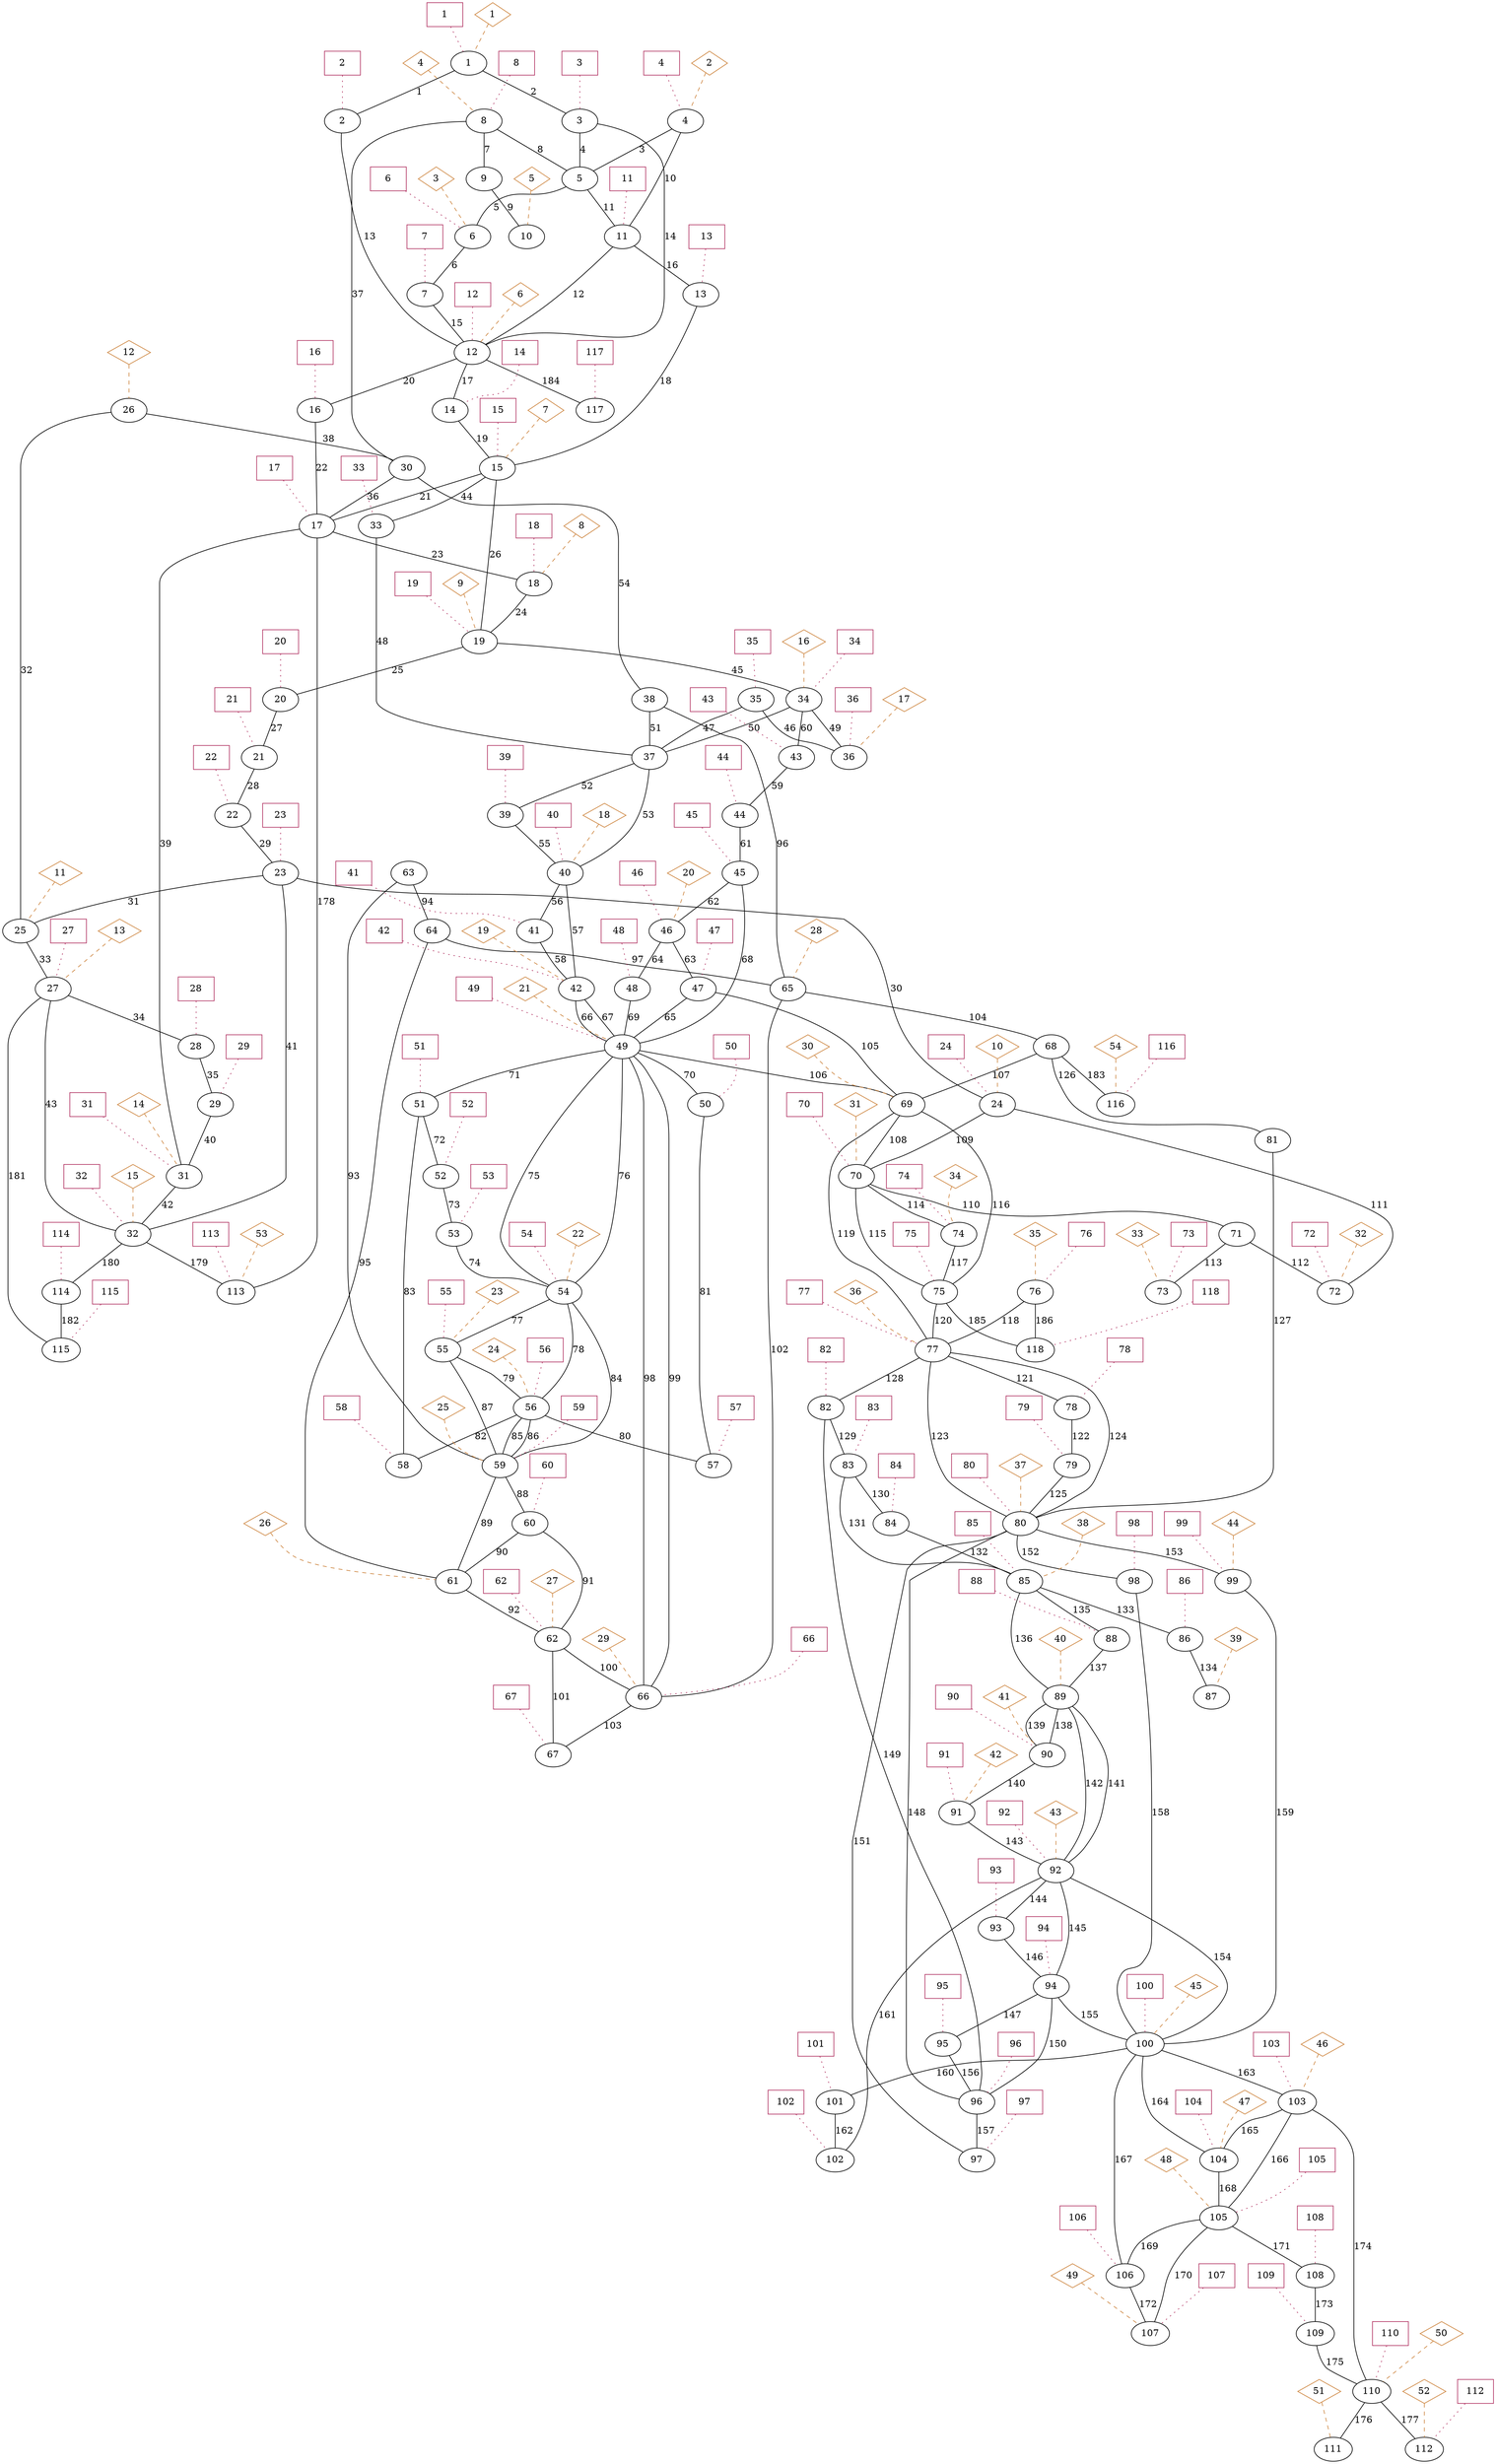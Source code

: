 graph {
  overlap=false
  bus1 [ label="32" ]
  bus2 [ label="29" ]
  bus3 [ label="1" ]
  bus4 [ label="54" ]
  bus5 [ label="78" ]
  bus6 [ label="81" ]
  bus7 [ label="101" ]
  bus8 [ label="2" ]
  bus9 [ label="105" ]
  bus10 [ label="109" ]
  bus11 [ label="74" ]
  bus12 [ label="41" ]
  bus13 [ label="65" ]
  bus14 [ label="51" ]
  bus15 [ label="53" ]
  bus16 [ label="106" ]
  bus17 [ label="27" ]
  bus18 [ label="75" ]
  bus19 [ label="42" ]
  bus20 [ label="33" ]
  bus21 [ label="28" ]
  bus22 [ label="50" ]
  bus23 [ label="52" ]
  bus24 [ label="111" ]
  bus25 [ label="63" ]
  bus26 [ label="115" ]
  bus27 [ label="92" ]
  bus28 [ label="88" ]
  bus29 [ label="93" ]
  bus30 [ label="26" ]
  bus31 [ label="10" ]
  bus32 [ label="77" ]
  bus33 [ label="24" ]
  bus34 [ label="87" ]
  bus35 [ label="117" ]
  bus36 [ label="58" ]
  bus37 [ label="25" ]
  bus38 [ label="114" ]
  bus39 [ label="23" ]
  bus40 [ label="49" ]
  bus41 [ label="59" ]
  bus42 [ label="5" ]
  bus43 [ label="31" ]
  bus44 [ label="89" ]
  bus45 [ label="62" ]
  bus46 [ label="43" ]
  bus47 [ label="90" ]
  bus48 [ label="39" ]
  bus49 [ label="112" ]
  bus50 [ label="34" ]
  bus51 [ label="44" ]
  bus52 [ label="94" ]
  bus53 [ label="55" ]
  bus54 [ label="86" ]
  bus55 [ label="17" ]
  bus56 [ label="99" ]
  bus57 [ label="71" ]
  bus58 [ label="37" ]
  bus59 [ label="47" ]
  bus60 [ label="9" ]
  bus61 [ label="73" ]
  bus62 [ label="82" ]
  bus63 [ label="12" ]
  bus64 [ label="79" ]
  bus65 [ label="20" ]
  bus66 [ label="6" ]
  bus67 [ label="84" ]
  bus68 [ label="80" ]
  bus69 [ label="104" ]
  bus70 [ label="98" ]
  bus71 [ label="113" ]
  bus72 [ label="110" ]
  bus73 [ label="70" ]
  bus74 [ label="14" ]
  bus75 [ label="7" ]
  bus76 [ label="96" ]
  bus77 [ label="57" ]
  bus78 [ label="8" ]
  bus79 [ label="64" ]
  bus80 [ label="19" ]
  bus81 [ label="91" ]
  bus82 [ label="107" ]
  bus83 [ label="102" ]
  bus84 [ label="69" ]
  bus85 [ label="60" ]
  bus86 [ label="97" ]
  bus87 [ label="4" ]
  bus88 [ label="22" ]
  bus89 [ label="11" ]
  bus90 [ label="35" ]
  bus91 [ label="13" ]
  bus92 [ label="15" ]
  bus93 [ label="61" ]
  bus94 [ label="67" ]
  bus95 [ label="108" ]
  bus96 [ label="118" ]
  bus97 [ label="16" ]
  bus98 [ label="100" ]
  bus99 [ label="40" ]
  bus100 [ label="21" ]
  bus101 [ label="38" ]
  bus102 [ label="46" ]
  bus103 [ label="72" ]
  bus104 [ label="83" ]
  bus105 [ label="45" ]
  bus106 [ label="68" ]
  bus107 [ label="56" ]
  bus108 [ label="116" ]
  bus109 [ label="36" ]
  bus110 [ label="66" ]
  bus111 [ label="76" ]
  bus112 [ label="95" ]
  bus113 [ label="85" ]
  bus114 [ label="48" ]
  bus115 [ label="18" ]
  bus116 [ label="103" ]
  bus117 [ label="30" ]
  bus118 [ label="3" ]
  bus1 -- bus71 [ label="179" ]
  bus1 -- bus38 [ label="180" ]
  bus2 -- bus43 [ label="40" ]
  bus3 -- bus8 [ label="1" ]
  bus3 -- bus118 [ label="2" ]
  bus4 -- bus53 [ label="77" ]
  bus4 -- bus107 [ label="78" ]
  bus4 -- bus41 [ label="84" ]
  bus5 -- bus64 [ label="122" ]
  bus6 -- bus68 [ label="127" ]
  bus7 -- bus83 [ label="162" ]
  bus8 -- bus63 [ label="13" ]
  bus9 -- bus95 [ label="171" ]
  bus9 -- bus82 [ label="170" ]
  bus9 -- bus16 [ label="169" ]
  bus10 -- bus72 [ label="175" ]
  bus11 -- bus18 [ label="117" ]
  bus12 -- bus19 [ label="58" ]
  bus13 -- bus110 [ label="102" ]
  bus13 -- bus106 [ label="104" ]
  bus14 -- bus36 [ label="83" ]
  bus14 -- bus23 [ label="72" ]
  bus15 -- bus4 [ label="74" ]
  bus16 -- bus82 [ label="172" ]
  bus17 -- bus1 [ label="43" ]
  bus17 -- bus21 [ label="34" ]
  bus17 -- bus26 [ label="181" ]
  bus18 -- bus32 [ label="120" ]
  bus18 -- bus96 [ label="185" ]
  bus19 -- bus40 [ label="67" ]
  bus19 -- bus40 [ label="66" ]
  bus20 -- bus58 [ label="48" ]
  bus21 -- bus2 [ label="35" ]
  bus22 -- bus77 [ label="81" ]
  bus23 -- bus15 [ label="73" ]
  bus25 -- bus41 [ label="93" ]
  bus25 -- bus79 [ label="94" ]
  bus27 -- bus83 [ label="161" ]
  bus27 -- bus98 [ label="154" ]
  bus27 -- bus29 [ label="144" ]
  bus27 -- bus52 [ label="145" ]
  bus28 -- bus44 [ label="137" ]
  bus29 -- bus52 [ label="146" ]
  bus30 -- bus37 [ label="32" ]
  bus30 -- bus117 [ label="38" ]
  bus32 -- bus68 [ label="123" ]
  bus32 -- bus5 [ label="121" ]
  bus32 -- bus68 [ label="124" ]
  bus32 -- bus62 [ label="128" ]
  bus33 -- bus73 [ label="109" ]
  bus33 -- bus103 [ label="111" ]
  bus37 -- bus17 [ label="33" ]
  bus38 -- bus26 [ label="182" ]
  bus39 -- bus1 [ label="41" ]
  bus39 -- bus33 [ label="30" ]
  bus39 -- bus37 [ label="31" ]
  bus40 -- bus4 [ label="75" ]
  bus40 -- bus4 [ label="76" ]
  bus40 -- bus84 [ label="106" ]
  bus40 -- bus14 [ label="71" ]
  bus40 -- bus110 [ label="98" ]
  bus40 -- bus110 [ label="99" ]
  bus40 -- bus22 [ label="70" ]
  bus41 -- bus85 [ label="88" ]
  bus41 -- bus93 [ label="89" ]
  bus42 -- bus66 [ label="5" ]
  bus42 -- bus89 [ label="11" ]
  bus43 -- bus1 [ label="42" ]
  bus44 -- bus47 [ label="139" ]
  bus44 -- bus27 [ label="142" ]
  bus44 -- bus27 [ label="141" ]
  bus44 -- bus47 [ label="138" ]
  bus45 -- bus94 [ label="101" ]
  bus45 -- bus110 [ label="100" ]
  bus46 -- bus51 [ label="59" ]
  bus47 -- bus81 [ label="140" ]
  bus48 -- bus99 [ label="55" ]
  bus50 -- bus58 [ label="50" ]
  bus50 -- bus109 [ label="49" ]
  bus50 -- bus46 [ label="60" ]
  bus51 -- bus105 [ label="61" ]
  bus52 -- bus112 [ label="147" ]
  bus52 -- bus98 [ label="155" ]
  bus52 -- bus76 [ label="150" ]
  bus53 -- bus41 [ label="87" ]
  bus53 -- bus107 [ label="79" ]
  bus54 -- bus34 [ label="134" ]
  bus55 -- bus115 [ label="23" ]
  bus55 -- bus43 [ label="39" ]
  bus55 -- bus71 [ label="178" ]
  bus56 -- bus98 [ label="159" ]
  bus57 -- bus103 [ label="112" ]
  bus57 -- bus61 [ label="113" ]
  bus58 -- bus99 [ label="53" ]
  bus58 -- bus48 [ label="52" ]
  bus59 -- bus40 [ label="65" ]
  bus59 -- bus84 [ label="105" ]
  bus60 -- bus31 [ label="9" ]
  bus62 -- bus76 [ label="149" ]
  bus62 -- bus104 [ label="129" ]
  bus63 -- bus35 [ label="184" ]
  bus63 -- bus74 [ label="17" ]
  bus63 -- bus97 [ label="20" ]
  bus64 -- bus68 [ label="125" ]
  bus65 -- bus100 [ label="27" ]
  bus66 -- bus75 [ label="6" ]
  bus67 -- bus113 [ label="132" ]
  bus68 -- bus86 [ label="151" ]
  bus68 -- bus70 [ label="152" ]
  bus68 -- bus76 [ label="148" ]
  bus68 -- bus56 [ label="153" ]
  bus69 -- bus9 [ label="168" ]
  bus70 -- bus98 [ label="158" ]
  bus72 -- bus49 [ label="177" ]
  bus72 -- bus24 [ label="176" ]
  bus73 -- bus57 [ label="110" ]
  bus73 -- bus18 [ label="115" ]
  bus73 -- bus11 [ label="114" ]
  bus74 -- bus92 [ label="19" ]
  bus75 -- bus63 [ label="15" ]
  bus76 -- bus86 [ label="157" ]
  bus78 -- bus42 [ label="8" ]
  bus78 -- bus117 [ label="37" ]
  bus78 -- bus60 [ label="7" ]
  bus79 -- bus93 [ label="95" ]
  bus79 -- bus13 [ label="97" ]
  bus80 -- bus50 [ label="45" ]
  bus80 -- bus65 [ label="25" ]
  bus81 -- bus27 [ label="143" ]
  bus84 -- bus73 [ label="108" ]
  bus84 -- bus18 [ label="116" ]
  bus84 -- bus32 [ label="119" ]
  bus85 -- bus93 [ label="90" ]
  bus85 -- bus45 [ label="91" ]
  bus87 -- bus42 [ label="3" ]
  bus87 -- bus89 [ label="10" ]
  bus88 -- bus39 [ label="29" ]
  bus89 -- bus63 [ label="12" ]
  bus89 -- bus91 [ label="16" ]
  bus90 -- bus109 [ label="46" ]
  bus90 -- bus58 [ label="47" ]
  bus91 -- bus92 [ label="18" ]
  bus92 -- bus80 [ label="26" ]
  bus92 -- bus55 [ label="21" ]
  bus92 -- bus20 [ label="44" ]
  bus93 -- bus45 [ label="92" ]
  bus95 -- bus10 [ label="173" ]
  bus97 -- bus55 [ label="22" ]
  bus98 -- bus7 [ label="160" ]
  bus98 -- bus16 [ label="167" ]
  bus98 -- bus69 [ label="164" ]
  bus98 -- bus116 [ label="163" ]
  bus99 -- bus19 [ label="57" ]
  bus99 -- bus12 [ label="56" ]
  bus100 -- bus88 [ label="28" ]
  bus101 -- bus58 [ label="51" ]
  bus101 -- bus13 [ label="96" ]
  bus102 -- bus59 [ label="63" ]
  bus102 -- bus114 [ label="64" ]
  bus104 -- bus113 [ label="131" ]
  bus104 -- bus67 [ label="130" ]
  bus105 -- bus40 [ label="68" ]
  bus105 -- bus102 [ label="62" ]
  bus106 -- bus84 [ label="107" ]
  bus106 -- bus108 [ label="183" ]
  bus106 -- bus6 [ label="126" ]
  bus107 -- bus41 [ label="85" ]
  bus107 -- bus77 [ label="80" ]
  bus107 -- bus41 [ label="86" ]
  bus107 -- bus36 [ label="82" ]
  bus110 -- bus94 [ label="103" ]
  bus111 -- bus96 [ label="186" ]
  bus111 -- bus32 [ label="118" ]
  bus112 -- bus76 [ label="156" ]
  bus113 -- bus28 [ label="135" ]
  bus113 -- bus44 [ label="136" ]
  bus113 -- bus54 [ label="133" ]
  bus114 -- bus40 [ label="69" ]
  bus115 -- bus80 [ label="24" ]
  bus116 -- bus69 [ label="165" ]
  bus116 -- bus72 [ label="174" ]
  bus116 -- bus9 [ label="166" ]
  bus117 -- bus55 [ label="36" ]
  bus117 -- bus101 [ label="54" ]
  bus118 -- bus63 [ label="14" ]
  bus118 -- bus42 [ label="4" ]
  load1 [ shape=box color=maroon label="40" ]
  load1 -- bus99 [ style=dotted color=maroon ]
  load2 [ shape=box color=maroon label="35" ]
  load2 -- bus90 [ style=dotted color=maroon ]
  load3 [ shape=box color=maroon label="1" ]
  load3 -- bus3 [ style=dotted color=maroon ]
  load4 [ shape=box color=maroon label="66" ]
  load4 -- bus110 [ style=dotted color=maroon ]
  load5 [ shape=box color=maroon label="96" ]
  load5 -- bus76 [ style=dotted color=maroon ]
  load6 [ shape=box color=maroon label="99" ]
  load6 -- bus56 [ style=dotted color=maroon ]
  load7 [ shape=box color=maroon label="2" ]
  load7 -- bus8 [ style=dotted color=maroon ]
  load8 [ shape=box color=maroon label="92" ]
  load8 -- bus27 [ style=dotted color=maroon ]
  load9 [ shape=box color=maroon label="49" ]
  load9 -- bus40 [ style=dotted color=maroon ]
  load10 [ shape=box color=maroon label="80" ]
  load10 -- bus68 [ style=dotted color=maroon ]
  load11 [ shape=box color=maroon label="59" ]
  load11 -- bus41 [ style=dotted color=maroon ]
  load12 [ shape=box color=maroon label="62" ]
  load12 -- bus45 [ style=dotted color=maroon ]
  load13 [ shape=box color=maroon label="33" ]
  load13 -- bus20 [ style=dotted color=maroon ]
  load14 [ shape=box color=maroon label="93" ]
  load14 -- bus29 [ style=dotted color=maroon ]
  load15 [ shape=box color=maroon label="50" ]
  load15 -- bus22 [ style=dotted color=maroon ]
  load16 [ shape=box color=maroon label="41" ]
  load16 -- bus12 [ style=dotted color=maroon ]
  load17 [ shape=box color=maroon label="34" ]
  load17 -- bus50 [ style=dotted color=maroon ]
  load18 [ shape=box color=maroon label="58" ]
  load18 -- bus36 [ style=dotted color=maroon ]
  load19 [ shape=box color=maroon label="60" ]
  load19 -- bus85 [ style=dotted color=maroon ]
  load20 [ shape=box color=maroon label="78" ]
  load20 -- bus5 [ style=dotted color=maroon ]
  load21 [ shape=box color=maroon label="110" ]
  load21 -- bus72 [ style=dotted color=maroon ]
  load22 [ shape=box color=maroon label="106" ]
  load22 -- bus16 [ style=dotted color=maroon ]
  load23 [ shape=box color=maroon label="112" ]
  load23 -- bus49 [ style=dotted color=maroon ]
  load24 [ shape=box color=maroon label="32" ]
  load24 -- bus1 [ style=dotted color=maroon ]
  load25 [ shape=box color=maroon label="13" ]
  load25 -- bus91 [ style=dotted color=maroon ]
  load26 [ shape=box color=maroon label="95" ]
  load26 -- bus112 [ style=dotted color=maroon ]
  load27 [ shape=box color=maroon label="29" ]
  load27 -- bus2 [ style=dotted color=maroon ]
  load28 [ shape=box color=maroon label="105" ]
  load28 -- bus9 [ style=dotted color=maroon ]
  load29 [ shape=box color=maroon label="73" ]
  load29 -- bus61 [ style=dotted color=maroon ]
  load30 [ shape=box color=maroon label="31" ]
  load30 -- bus43 [ style=dotted color=maroon ]
  load31 [ shape=box color=maroon label="28" ]
  load31 -- bus21 [ style=dotted color=maroon ]
  load32 [ shape=box color=maroon label="57" ]
  load32 -- bus77 [ style=dotted color=maroon ]
  load33 [ shape=box color=maroon label="74" ]
  load33 -- bus11 [ style=dotted color=maroon ]
  load34 [ shape=box color=maroon label="6" ]
  load34 -- bus66 [ style=dotted color=maroon ]
  load35 [ shape=box color=maroon label="39" ]
  load35 -- bus48 [ style=dotted color=maroon ]
  load36 [ shape=box color=maroon label="107" ]
  load36 -- bus82 [ style=dotted color=maroon ]
  load37 [ shape=box color=maroon label="77" ]
  load37 -- bus32 [ style=dotted color=maroon ]
  load38 [ shape=box color=maroon label="51" ]
  load38 -- bus14 [ style=dotted color=maroon ]
  load39 [ shape=box color=maroon label="108" ]
  load39 -- bus95 [ style=dotted color=maroon ]
  load40 [ shape=box color=maroon label="47" ]
  load40 -- bus59 [ style=dotted color=maroon ]
  load41 [ shape=box color=maroon label="42" ]
  load41 -- bus19 [ style=dotted color=maroon ]
  load42 [ shape=box color=maroon label="52" ]
  load42 -- bus23 [ style=dotted color=maroon ]
  load43 [ shape=box color=maroon label="113" ]
  load43 -- bus71 [ style=dotted color=maroon ]
  load44 [ shape=box color=maroon label="67" ]
  load44 -- bus94 [ style=dotted color=maroon ]
  load45 [ shape=box color=maroon label="104" ]
  load45 -- bus69 [ style=dotted color=maroon ]
  load46 [ shape=box color=maroon label="20" ]
  load46 -- bus65 [ style=dotted color=maroon ]
  load47 [ shape=box color=maroon label="118" ]
  load47 -- bus96 [ style=dotted color=maroon ]
  load48 [ shape=box color=maroon label="88" ]
  load48 -- bus28 [ style=dotted color=maroon ]
  load49 [ shape=box color=maroon label="45" ]
  load49 -- bus105 [ style=dotted color=maroon ]
  load50 [ shape=box color=maroon label="55" ]
  load50 -- bus53 [ style=dotted color=maroon ]
  load51 [ shape=box color=maroon label="12" ]
  load51 -- bus63 [ style=dotted color=maroon ]
  load52 [ shape=box color=maroon label="91" ]
  load52 -- bus81 [ style=dotted color=maroon ]
  load53 [ shape=box color=maroon label="100" ]
  load53 -- bus98 [ style=dotted color=maroon ]
  load54 [ shape=box color=maroon label="15" ]
  load54 -- bus92 [ style=dotted color=maroon ]
  load55 [ shape=box color=maroon label="97" ]
  load55 -- bus86 [ style=dotted color=maroon ]
  load56 [ shape=box color=maroon label="23" ]
  load56 -- bus39 [ style=dotted color=maroon ]
  load57 [ shape=box color=maroon label="7" ]
  load57 -- bus75 [ style=dotted color=maroon ]
  load58 [ shape=box color=maroon label="102" ]
  load58 -- bus83 [ style=dotted color=maroon ]
  load59 [ shape=box color=maroon label="98" ]
  load59 -- bus70 [ style=dotted color=maroon ]
  load60 [ shape=box color=maroon label="117" ]
  load60 -- bus35 [ style=dotted color=maroon ]
  load61 [ shape=box color=maroon label="86" ]
  load61 -- bus54 [ style=dotted color=maroon ]
  load62 [ shape=box color=maroon label="17" ]
  load62 -- bus55 [ style=dotted color=maroon ]
  load63 [ shape=box color=maroon label="8" ]
  load63 -- bus78 [ style=dotted color=maroon ]
  load64 [ shape=box color=maroon label="115" ]
  load64 -- bus26 [ style=dotted color=maroon ]
  load65 [ shape=box color=maroon label="72" ]
  load65 -- bus103 [ style=dotted color=maroon ]
  load66 [ shape=box color=maroon label="11" ]
  load66 -- bus89 [ style=dotted color=maroon ]
  load67 [ shape=box color=maroon label="79" ]
  load67 -- bus64 [ style=dotted color=maroon ]
  load68 [ shape=box color=maroon label="22" ]
  load68 -- bus88 [ style=dotted color=maroon ]
  load69 [ shape=box color=maroon label="109" ]
  load69 -- bus10 [ style=dotted color=maroon ]
  load70 [ shape=box color=maroon label="85" ]
  load70 -- bus113 [ style=dotted color=maroon ]
  load71 [ shape=box color=maroon label="75" ]
  load71 -- bus18 [ style=dotted color=maroon ]
  load72 [ shape=box color=maroon label="116" ]
  load72 -- bus108 [ style=dotted color=maroon ]
  load73 [ shape=box color=maroon label="4" ]
  load73 -- bus87 [ style=dotted color=maroon ]
  load74 [ shape=box color=maroon label="27" ]
  load74 -- bus17 [ style=dotted color=maroon ]
  load75 [ shape=box color=maroon label="14" ]
  load75 -- bus74 [ style=dotted color=maroon ]
  load76 [ shape=box color=maroon label="43" ]
  load76 -- bus46 [ style=dotted color=maroon ]
  load77 [ shape=box color=maroon label="16" ]
  load77 -- bus97 [ style=dotted color=maroon ]
  load78 [ shape=box color=maroon label="18" ]
  load78 -- bus115 [ style=dotted color=maroon ]
  load79 [ shape=box color=maroon label="76" ]
  load79 -- bus111 [ style=dotted color=maroon ]
  load80 [ shape=box color=maroon label="83" ]
  load80 -- bus104 [ style=dotted color=maroon ]
  load81 [ shape=box color=maroon label="19" ]
  load81 -- bus80 [ style=dotted color=maroon ]
  load82 [ shape=box color=maroon label="48" ]
  load82 -- bus114 [ style=dotted color=maroon ]
  load83 [ shape=box color=maroon label="24" ]
  load83 -- bus33 [ style=dotted color=maroon ]
  load84 [ shape=box color=maroon label="46" ]
  load84 -- bus102 [ style=dotted color=maroon ]
  load85 [ shape=box color=maroon label="54" ]
  load85 -- bus4 [ style=dotted color=maroon ]
  load86 [ shape=box color=maroon label="90" ]
  load86 -- bus47 [ style=dotted color=maroon ]
  load87 [ shape=box color=maroon label="101" ]
  load87 -- bus7 [ style=dotted color=maroon ]
  load88 [ shape=box color=maroon label="53" ]
  load88 -- bus15 [ style=dotted color=maroon ]
  load89 [ shape=box color=maroon label="84" ]
  load89 -- bus67 [ style=dotted color=maroon ]
  load90 [ shape=box color=maroon label="70" ]
  load90 -- bus73 [ style=dotted color=maroon ]
  load91 [ shape=box color=maroon label="44" ]
  load91 -- bus51 [ style=dotted color=maroon ]
  load92 [ shape=box color=maroon label="82" ]
  load92 -- bus62 [ style=dotted color=maroon ]
  load93 [ shape=box color=maroon label="94" ]
  load93 -- bus52 [ style=dotted color=maroon ]
  load94 [ shape=box color=maroon label="114" ]
  load94 -- bus38 [ style=dotted color=maroon ]
  load95 [ shape=box color=maroon label="103" ]
  load95 -- bus116 [ style=dotted color=maroon ]
  load96 [ shape=box color=maroon label="56" ]
  load96 -- bus107 [ style=dotted color=maroon ]
  load97 [ shape=box color=maroon label="21" ]
  load97 -- bus100 [ style=dotted color=maroon ]
  load98 [ shape=box color=maroon label="36" ]
  load98 -- bus109 [ style=dotted color=maroon ]
  load99 [ shape=box color=maroon label="3" ]
  load99 -- bus118 [ style=dotted color=maroon ]
  thermal1 [ shape=diamond color=peru label="32" ]
  thermal1 -- bus103 [ style=dashed color=peru ]
  thermal2 [ shape=diamond color=peru label="29" ]
  thermal2 -- bus110 [ style=dashed color=peru ]
  thermal3 [ shape=diamond color=peru label="1" ]
  thermal3 -- bus3 [ style=dashed color=peru ]
  thermal4 [ shape=diamond color=peru label="54" ]
  thermal4 -- bus108 [ style=dashed color=peru ]
  thermal5 [ shape=diamond color=peru label="2" ]
  thermal5 -- bus87 [ style=dashed color=peru ]
  thermal6 [ shape=diamond color=peru label="41" ]
  thermal6 -- bus47 [ style=dashed color=peru ]
  thermal7 [ shape=diamond color=peru label="51" ]
  thermal7 -- bus24 [ style=dashed color=peru ]
  thermal8 [ shape=diamond color=peru label="53" ]
  thermal8 -- bus71 [ style=dashed color=peru ]
  thermal9 [ shape=diamond color=peru label="27" ]
  thermal9 -- bus45 [ style=dashed color=peru ]
  thermal10 [ shape=diamond color=peru label="42" ]
  thermal10 -- bus81 [ style=dashed color=peru ]
  thermal11 [ shape=diamond color=peru label="33" ]
  thermal11 -- bus61 [ style=dashed color=peru ]
  thermal12 [ shape=diamond color=peru label="28" ]
  thermal12 -- bus13 [ style=dashed color=peru ]
  thermal13 [ shape=diamond color=peru label="50" ]
  thermal13 -- bus72 [ style=dashed color=peru ]
  thermal14 [ shape=diamond color=peru label="52" ]
  thermal14 -- bus49 [ style=dashed color=peru ]
  thermal15 [ shape=diamond color=peru label="26" ]
  thermal15 -- bus93 [ style=dashed color=peru ]
  thermal16 [ shape=diamond color=peru label="10" ]
  thermal16 -- bus33 [ style=dashed color=peru ]
  thermal17 [ shape=diamond color=peru label="24" ]
  thermal17 -- bus107 [ style=dashed color=peru ]
  thermal18 [ shape=diamond color=peru label="25" ]
  thermal18 -- bus41 [ style=dashed color=peru ]
  thermal19 [ shape=diamond color=peru label="23" ]
  thermal19 -- bus53 [ style=dashed color=peru ]
  thermal20 [ shape=diamond color=peru label="49" ]
  thermal20 -- bus82 [ style=dashed color=peru ]
  thermal21 [ shape=diamond color=peru label="5" ]
  thermal21 -- bus31 [ style=dashed color=peru ]
  thermal22 [ shape=diamond color=peru label="31" ]
  thermal22 -- bus73 [ style=dashed color=peru ]
  thermal23 [ shape=diamond color=peru label="43" ]
  thermal23 -- bus27 [ style=dashed color=peru ]
  thermal24 [ shape=diamond color=peru label="39" ]
  thermal24 -- bus34 [ style=dashed color=peru ]
  thermal25 [ shape=diamond color=peru label="34" ]
  thermal25 -- bus11 [ style=dashed color=peru ]
  thermal26 [ shape=diamond color=peru label="44" ]
  thermal26 -- bus56 [ style=dashed color=peru ]
  thermal27 [ shape=diamond color=peru label="17" ]
  thermal27 -- bus109 [ style=dashed color=peru ]
  thermal28 [ shape=diamond color=peru label="37" ]
  thermal28 -- bus68 [ style=dashed color=peru ]
  thermal29 [ shape=diamond color=peru label="47" ]
  thermal29 -- bus69 [ style=dashed color=peru ]
  thermal30 [ shape=diamond color=peru label="9" ]
  thermal30 -- bus80 [ style=dashed color=peru ]
  thermal31 [ shape=diamond color=peru label="12" ]
  thermal31 -- bus30 [ style=dashed color=peru ]
  thermal32 [ shape=diamond color=peru label="20" ]
  thermal32 -- bus102 [ style=dashed color=peru ]
  thermal33 [ shape=diamond color=peru label="6" ]
  thermal33 -- bus63 [ style=dashed color=peru ]
  thermal34 [ shape=diamond color=peru label="14" ]
  thermal34 -- bus43 [ style=dashed color=peru ]
  thermal35 [ shape=diamond color=peru label="7" ]
  thermal35 -- bus92 [ style=dashed color=peru ]
  thermal36 [ shape=diamond color=peru label="8" ]
  thermal36 -- bus115 [ style=dashed color=peru ]
  thermal37 [ shape=diamond color=peru label="19" ]
  thermal37 -- bus19 [ style=dashed color=peru ]
  thermal38 [ shape=diamond color=peru label="4" ]
  thermal38 -- bus78 [ style=dashed color=peru ]
  thermal39 [ shape=diamond color=peru label="22" ]
  thermal39 -- bus4 [ style=dashed color=peru ]
  thermal40 [ shape=diamond color=peru label="11" ]
  thermal40 -- bus37 [ style=dashed color=peru ]
  thermal41 [ shape=diamond color=peru label="35" ]
  thermal41 -- bus111 [ style=dashed color=peru ]
  thermal42 [ shape=diamond color=peru label="13" ]
  thermal42 -- bus17 [ style=dashed color=peru ]
  thermal43 [ shape=diamond color=peru label="15" ]
  thermal43 -- bus1 [ style=dashed color=peru ]
  thermal44 [ shape=diamond color=peru label="16" ]
  thermal44 -- bus50 [ style=dashed color=peru ]
  thermal45 [ shape=diamond color=peru label="40" ]
  thermal45 -- bus44 [ style=dashed color=peru ]
  thermal46 [ shape=diamond color=peru label="21" ]
  thermal46 -- bus40 [ style=dashed color=peru ]
  thermal47 [ shape=diamond color=peru label="38" ]
  thermal47 -- bus113 [ style=dashed color=peru ]
  thermal48 [ shape=diamond color=peru label="46" ]
  thermal48 -- bus116 [ style=dashed color=peru ]
  thermal49 [ shape=diamond color=peru label="45" ]
  thermal49 -- bus98 [ style=dashed color=peru ]
  thermal50 [ shape=diamond color=peru label="36" ]
  thermal50 -- bus32 [ style=dashed color=peru ]
  thermal51 [ shape=diamond color=peru label="48" ]
  thermal51 -- bus9 [ style=dashed color=peru ]
  thermal52 [ shape=diamond color=peru label="18" ]
  thermal52 -- bus99 [ style=dashed color=peru ]
  thermal53 [ shape=diamond color=peru label="30" ]
  thermal53 -- bus84 [ style=dashed color=peru ]
  thermal54 [ shape=diamond color=peru label="3" ]
  thermal54 -- bus66 [ style=dashed color=peru ]
}
